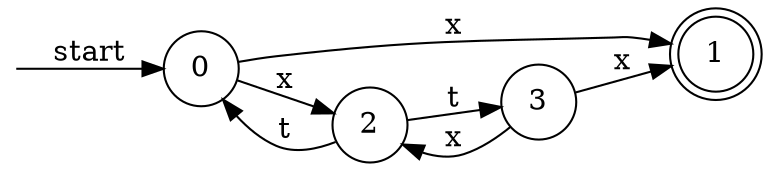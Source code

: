 digraph enfa {
    rankdir = LR;
    node [shape = circle];
    __start [style = invis, shape = point];
    __start -> "0" [ label = "start" ];
    node [shape = doublecircle]; "1"
    node [shape = circle];
    "2" -> "3" [ label = "t" ];
    "2" -> "0" [ label = "t" ];
    "3" -> "1" [ label = "x" ];
    "3" -> "2" [ label = "x" ];
    "0" -> "1" [ label = "x" ];
    "0" -> "2" [ label = "x" ];
}
